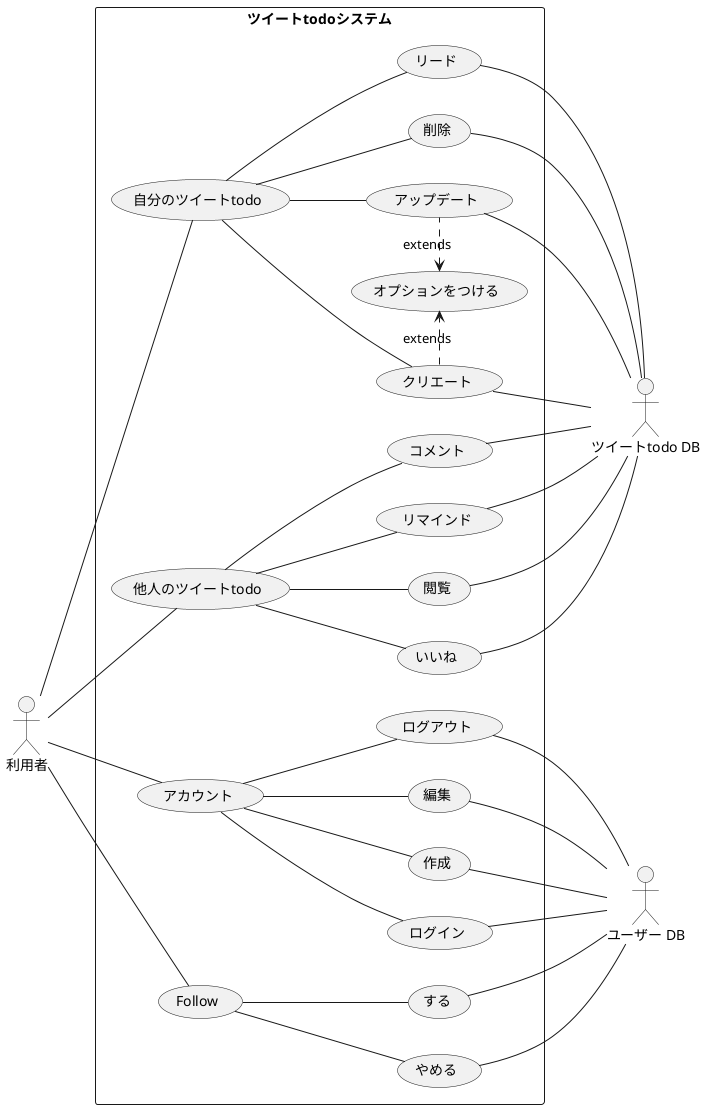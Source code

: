 @startuml

left to right direction
skinparam packageStyle rectangle
:利用者: as user
:ツイートtodo DB: as DB_1
:ユーザー DB: as DB_2
rectangle ツイートtodoシステム {
    (自分のツイートtodo) as (todo_1)
    (他人のツイートtodo) as (todo_2)
    (アカウント) as (ac)
    (Follow) as (fl)

    user -- (todo_1)
    (todo_1)  -- (クリエート)
    (クリエート)  -right..> (オプションをつける): extends
    (クリエート) -- DB_1
    (todo_1)  -- (アップデート)
    (アップデート)  -left..> (オプションをつける): extends
    (アップデート) -- DB_1
    (todo_1)  -- (リード)
    (リード) -- DB_1
    (todo_1)  -- (削除)
    (削除) -- DB_1
    
    user -- (todo_2)
    (todo_2)  -- (閲覧)
    (閲覧) -- DB_1
    (todo_2)  -- (いいね)
    (いいね) -- DB_1
    (todo_2)  -- (コメント)
    (コメント) -- DB_1
    (todo_2)  -- (リマインド)
    (リマインド) -- DB_1

    user -- (ac)
    (ac) -- (作成)
    (作成) -- DB_2
    (ac) -- (ログイン)
    (ログイン) -- DB_2
    (ac) -- (ログアウト)
    (ログアウト) -- DB_2
    (ac) -- (編集)
    (編集) -- DB_2
    user -- (fl)
    (fl) -- (する)
    (する) -- DB_2
    (fl) -- (やめる)
    (やめる) -- DB_2
    

} 
@enduml
